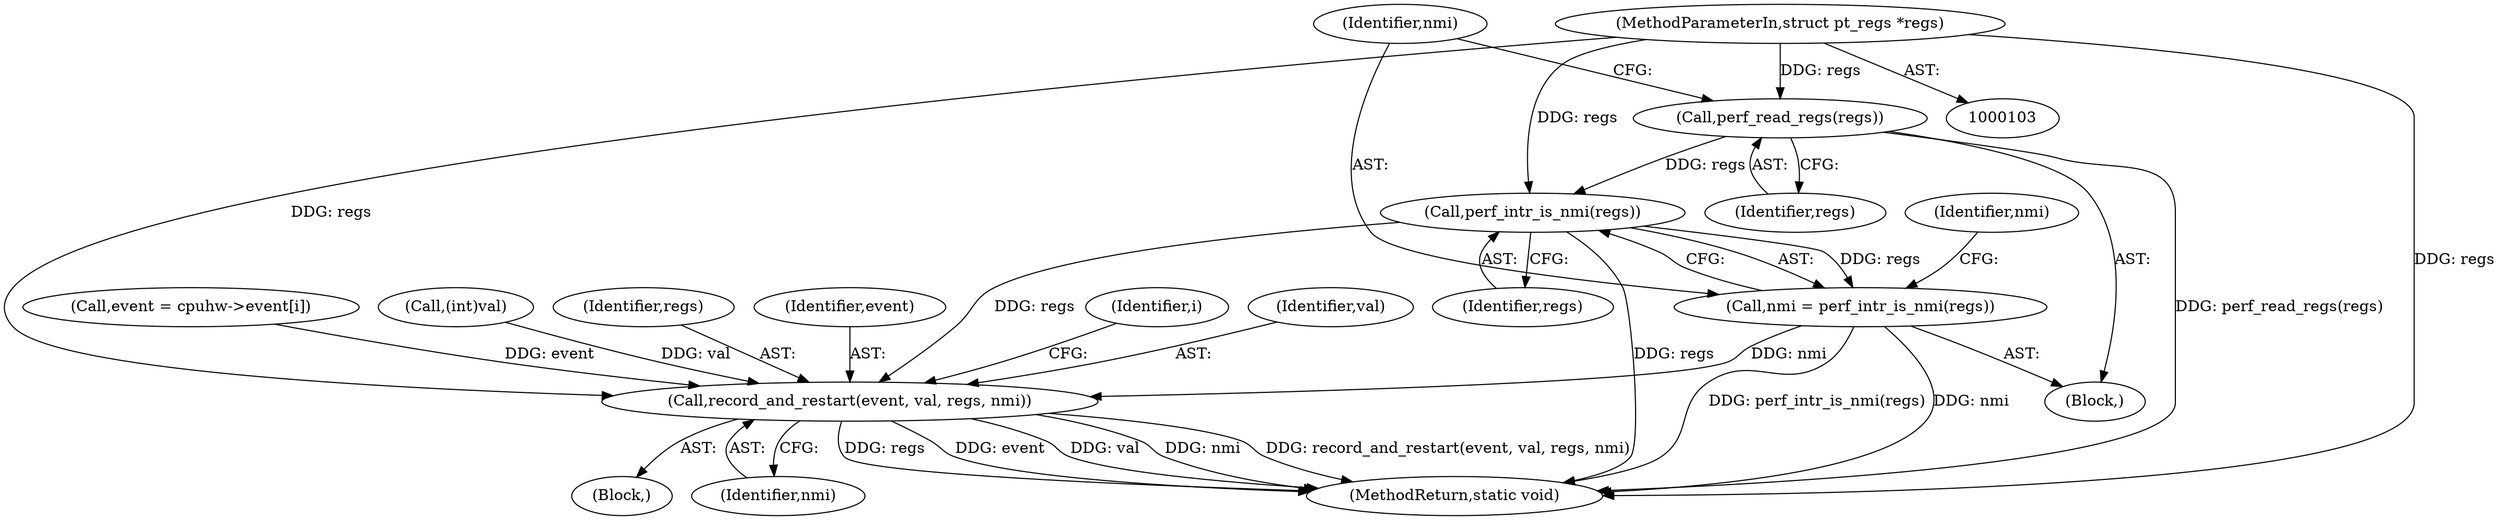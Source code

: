 digraph "0_linux_0837e3242c73566fc1c0196b4ec61779c25ffc93@API" {
"1000130" [label="(Call,perf_read_regs(regs))"];
"1000104" [label="(MethodParameterIn,struct pt_regs *regs)"];
"1000134" [label="(Call,perf_intr_is_nmi(regs))"];
"1000132" [label="(Call,nmi = perf_intr_is_nmi(regs))"];
"1000193" [label="(Call,record_and_restart(event, val, regs, nmi))"];
"1000135" [label="(Identifier,regs)"];
"1000189" [label="(Block,)"];
"1000105" [label="(Block,)"];
"1000194" [label="(Identifier,event)"];
"1000151" [label="(Identifier,i)"];
"1000195" [label="(Identifier,val)"];
"1000131" [label="(Identifier,regs)"];
"1000104" [label="(MethodParameterIn,struct pt_regs *regs)"];
"1000153" [label="(Call,event = cpuhw->event[i])"];
"1000133" [label="(Identifier,nmi)"];
"1000130" [label="(Call,perf_read_regs(regs))"];
"1000185" [label="(Call,(int)val)"];
"1000193" [label="(Call,record_and_restart(event, val, regs, nmi))"];
"1000134" [label="(Call,perf_intr_is_nmi(regs))"];
"1000137" [label="(Identifier,nmi)"];
"1000132" [label="(Call,nmi = perf_intr_is_nmi(regs))"];
"1000249" [label="(MethodReturn,static void)"];
"1000197" [label="(Identifier,nmi)"];
"1000196" [label="(Identifier,regs)"];
"1000130" -> "1000105"  [label="AST: "];
"1000130" -> "1000131"  [label="CFG: "];
"1000131" -> "1000130"  [label="AST: "];
"1000133" -> "1000130"  [label="CFG: "];
"1000130" -> "1000249"  [label="DDG: perf_read_regs(regs)"];
"1000104" -> "1000130"  [label="DDG: regs"];
"1000130" -> "1000134"  [label="DDG: regs"];
"1000104" -> "1000103"  [label="AST: "];
"1000104" -> "1000249"  [label="DDG: regs"];
"1000104" -> "1000134"  [label="DDG: regs"];
"1000104" -> "1000193"  [label="DDG: regs"];
"1000134" -> "1000132"  [label="AST: "];
"1000134" -> "1000135"  [label="CFG: "];
"1000135" -> "1000134"  [label="AST: "];
"1000132" -> "1000134"  [label="CFG: "];
"1000134" -> "1000249"  [label="DDG: regs"];
"1000134" -> "1000132"  [label="DDG: regs"];
"1000134" -> "1000193"  [label="DDG: regs"];
"1000132" -> "1000105"  [label="AST: "];
"1000133" -> "1000132"  [label="AST: "];
"1000137" -> "1000132"  [label="CFG: "];
"1000132" -> "1000249"  [label="DDG: perf_intr_is_nmi(regs)"];
"1000132" -> "1000249"  [label="DDG: nmi"];
"1000132" -> "1000193"  [label="DDG: nmi"];
"1000193" -> "1000189"  [label="AST: "];
"1000193" -> "1000197"  [label="CFG: "];
"1000194" -> "1000193"  [label="AST: "];
"1000195" -> "1000193"  [label="AST: "];
"1000196" -> "1000193"  [label="AST: "];
"1000197" -> "1000193"  [label="AST: "];
"1000151" -> "1000193"  [label="CFG: "];
"1000193" -> "1000249"  [label="DDG: event"];
"1000193" -> "1000249"  [label="DDG: val"];
"1000193" -> "1000249"  [label="DDG: nmi"];
"1000193" -> "1000249"  [label="DDG: record_and_restart(event, val, regs, nmi)"];
"1000193" -> "1000249"  [label="DDG: regs"];
"1000153" -> "1000193"  [label="DDG: event"];
"1000185" -> "1000193"  [label="DDG: val"];
}

